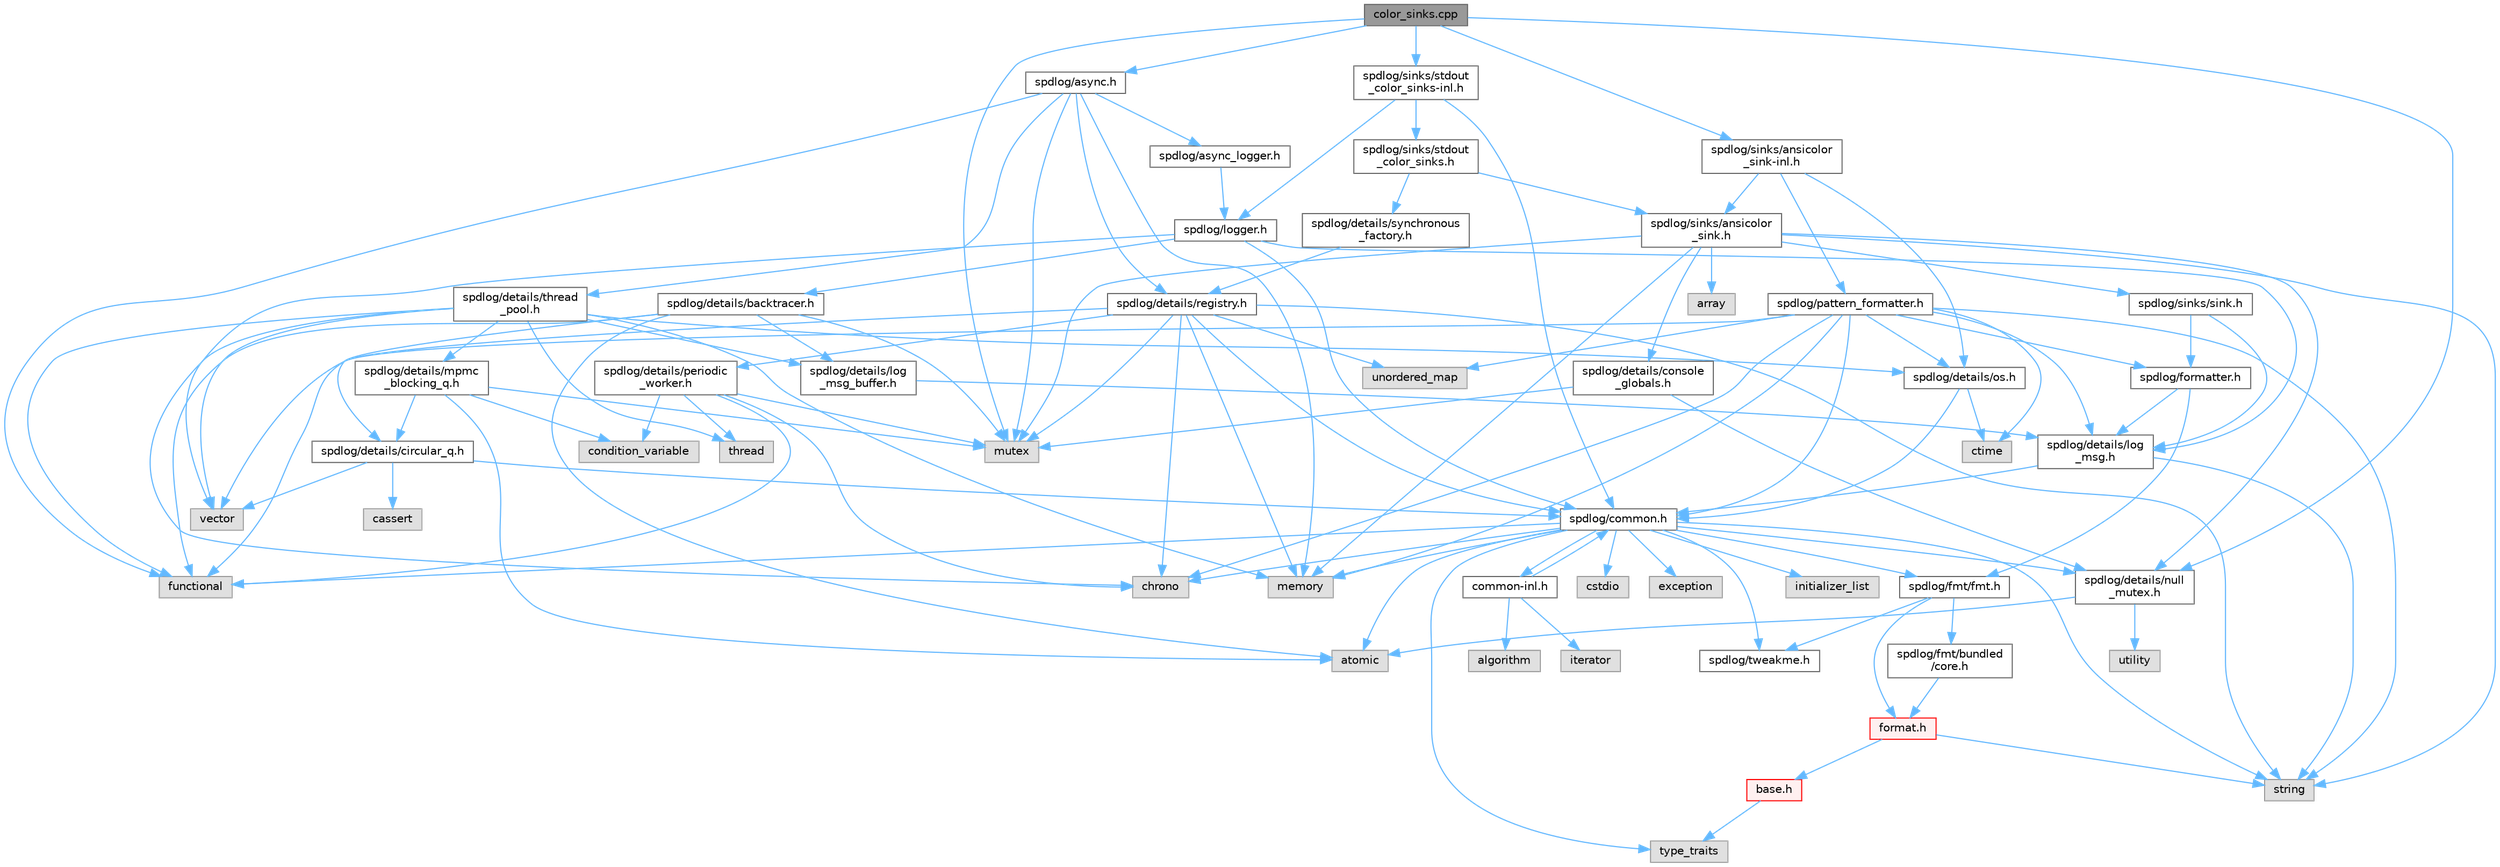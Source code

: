 digraph "color_sinks.cpp"
{
 // LATEX_PDF_SIZE
  bgcolor="transparent";
  edge [fontname=Helvetica,fontsize=10,labelfontname=Helvetica,labelfontsize=10];
  node [fontname=Helvetica,fontsize=10,shape=box,height=0.2,width=0.4];
  Node1 [id="Node000001",label="color_sinks.cpp",height=0.2,width=0.4,color="gray40", fillcolor="grey60", style="filled", fontcolor="black",tooltip=" "];
  Node1 -> Node2 [id="edge1_Node000001_Node000002",color="steelblue1",style="solid",tooltip=" "];
  Node2 [id="Node000002",label="mutex",height=0.2,width=0.4,color="grey60", fillcolor="#E0E0E0", style="filled",tooltip=" "];
  Node1 -> Node3 [id="edge2_Node000001_Node000003",color="steelblue1",style="solid",tooltip=" "];
  Node3 [id="Node000003",label="spdlog/async.h",height=0.2,width=0.4,color="grey40", fillcolor="white", style="filled",URL="$_my_spdlog_2spdlog_2_async_8h.html",tooltip=" "];
  Node3 -> Node4 [id="edge3_Node000003_Node000004",color="steelblue1",style="solid",tooltip=" "];
  Node4 [id="Node000004",label="spdlog/async_logger.h",height=0.2,width=0.4,color="grey40", fillcolor="white", style="filled",URL="$async__logger_8h.html",tooltip=" "];
  Node4 -> Node5 [id="edge4_Node000004_Node000005",color="steelblue1",style="solid",tooltip=" "];
  Node5 [id="Node000005",label="spdlog/logger.h",height=0.2,width=0.4,color="grey40", fillcolor="white", style="filled",URL="$logger_8h.html",tooltip=" "];
  Node5 -> Node6 [id="edge5_Node000005_Node000006",color="steelblue1",style="solid",tooltip=" "];
  Node6 [id="Node000006",label="spdlog/common.h",height=0.2,width=0.4,color="grey40", fillcolor="white", style="filled",URL="$_my_spdlog_2spdlog_2common_8h.html",tooltip=" "];
  Node6 -> Node7 [id="edge6_Node000006_Node000007",color="steelblue1",style="solid",tooltip=" "];
  Node7 [id="Node000007",label="spdlog/details/null\l_mutex.h",height=0.2,width=0.4,color="grey40", fillcolor="white", style="filled",URL="$null__mutex_8h.html",tooltip=" "];
  Node7 -> Node8 [id="edge7_Node000007_Node000008",color="steelblue1",style="solid",tooltip=" "];
  Node8 [id="Node000008",label="atomic",height=0.2,width=0.4,color="grey60", fillcolor="#E0E0E0", style="filled",tooltip=" "];
  Node7 -> Node9 [id="edge8_Node000007_Node000009",color="steelblue1",style="solid",tooltip=" "];
  Node9 [id="Node000009",label="utility",height=0.2,width=0.4,color="grey60", fillcolor="#E0E0E0", style="filled",tooltip=" "];
  Node6 -> Node10 [id="edge9_Node000006_Node000010",color="steelblue1",style="solid",tooltip=" "];
  Node10 [id="Node000010",label="spdlog/tweakme.h",height=0.2,width=0.4,color="grey40", fillcolor="white", style="filled",URL="$tweakme_8h.html",tooltip=" "];
  Node6 -> Node8 [id="edge10_Node000006_Node000008",color="steelblue1",style="solid",tooltip=" "];
  Node6 -> Node11 [id="edge11_Node000006_Node000011",color="steelblue1",style="solid",tooltip=" "];
  Node11 [id="Node000011",label="chrono",height=0.2,width=0.4,color="grey60", fillcolor="#E0E0E0", style="filled",tooltip=" "];
  Node6 -> Node12 [id="edge12_Node000006_Node000012",color="steelblue1",style="solid",tooltip=" "];
  Node12 [id="Node000012",label="cstdio",height=0.2,width=0.4,color="grey60", fillcolor="#E0E0E0", style="filled",tooltip=" "];
  Node6 -> Node13 [id="edge13_Node000006_Node000013",color="steelblue1",style="solid",tooltip=" "];
  Node13 [id="Node000013",label="exception",height=0.2,width=0.4,color="grey60", fillcolor="#E0E0E0", style="filled",tooltip=" "];
  Node6 -> Node14 [id="edge14_Node000006_Node000014",color="steelblue1",style="solid",tooltip=" "];
  Node14 [id="Node000014",label="functional",height=0.2,width=0.4,color="grey60", fillcolor="#E0E0E0", style="filled",tooltip=" "];
  Node6 -> Node15 [id="edge15_Node000006_Node000015",color="steelblue1",style="solid",tooltip=" "];
  Node15 [id="Node000015",label="initializer_list",height=0.2,width=0.4,color="grey60", fillcolor="#E0E0E0", style="filled",tooltip=" "];
  Node6 -> Node16 [id="edge16_Node000006_Node000016",color="steelblue1",style="solid",tooltip=" "];
  Node16 [id="Node000016",label="memory",height=0.2,width=0.4,color="grey60", fillcolor="#E0E0E0", style="filled",tooltip=" "];
  Node6 -> Node17 [id="edge17_Node000006_Node000017",color="steelblue1",style="solid",tooltip=" "];
  Node17 [id="Node000017",label="string",height=0.2,width=0.4,color="grey60", fillcolor="#E0E0E0", style="filled",tooltip=" "];
  Node6 -> Node18 [id="edge18_Node000006_Node000018",color="steelblue1",style="solid",tooltip=" "];
  Node18 [id="Node000018",label="type_traits",height=0.2,width=0.4,color="grey60", fillcolor="#E0E0E0", style="filled",tooltip=" "];
  Node6 -> Node19 [id="edge19_Node000006_Node000019",color="steelblue1",style="solid",tooltip=" "];
  Node19 [id="Node000019",label="spdlog/fmt/fmt.h",height=0.2,width=0.4,color="grey40", fillcolor="white", style="filled",URL="$fmt_8h.html",tooltip=" "];
  Node19 -> Node10 [id="edge20_Node000019_Node000010",color="steelblue1",style="solid",tooltip=" "];
  Node19 -> Node20 [id="edge21_Node000019_Node000020",color="steelblue1",style="solid",tooltip=" "];
  Node20 [id="Node000020",label="spdlog/fmt/bundled\l/core.h",height=0.2,width=0.4,color="grey40", fillcolor="white", style="filled",URL="$core_8h.html",tooltip=" "];
  Node20 -> Node21 [id="edge22_Node000020_Node000021",color="steelblue1",style="solid",tooltip=" "];
  Node21 [id="Node000021",label="format.h",height=0.2,width=0.4,color="red", fillcolor="#FFF0F0", style="filled",URL="$format_8h.html",tooltip=" "];
  Node21 -> Node22 [id="edge23_Node000021_Node000022",color="steelblue1",style="solid",tooltip=" "];
  Node22 [id="Node000022",label="base.h",height=0.2,width=0.4,color="red", fillcolor="#FFF0F0", style="filled",URL="$base_8h.html",tooltip=" "];
  Node22 -> Node18 [id="edge24_Node000022_Node000018",color="steelblue1",style="solid",tooltip=" "];
  Node21 -> Node17 [id="edge25_Node000021_Node000017",color="steelblue1",style="solid",tooltip=" "];
  Node19 -> Node21 [id="edge26_Node000019_Node000021",color="steelblue1",style="solid",tooltip=" "];
  Node6 -> Node39 [id="edge27_Node000006_Node000039",color="steelblue1",style="solid",tooltip=" "];
  Node39 [id="Node000039",label="common-inl.h",height=0.2,width=0.4,color="grey40", fillcolor="white", style="filled",URL="$common-inl_8h.html",tooltip=" "];
  Node39 -> Node6 [id="edge28_Node000039_Node000006",color="steelblue1",style="solid",tooltip=" "];
  Node39 -> Node35 [id="edge29_Node000039_Node000035",color="steelblue1",style="solid",tooltip=" "];
  Node35 [id="Node000035",label="algorithm",height=0.2,width=0.4,color="grey60", fillcolor="#E0E0E0", style="filled",tooltip=" "];
  Node39 -> Node40 [id="edge30_Node000039_Node000040",color="steelblue1",style="solid",tooltip=" "];
  Node40 [id="Node000040",label="iterator",height=0.2,width=0.4,color="grey60", fillcolor="#E0E0E0", style="filled",tooltip=" "];
  Node5 -> Node41 [id="edge31_Node000005_Node000041",color="steelblue1",style="solid",tooltip=" "];
  Node41 [id="Node000041",label="spdlog/details/backtracer.h",height=0.2,width=0.4,color="grey40", fillcolor="white", style="filled",URL="$backtracer_8h.html",tooltip=" "];
  Node41 -> Node42 [id="edge32_Node000041_Node000042",color="steelblue1",style="solid",tooltip=" "];
  Node42 [id="Node000042",label="spdlog/details/circular_q.h",height=0.2,width=0.4,color="grey40", fillcolor="white", style="filled",URL="$circular__q_8h.html",tooltip=" "];
  Node42 -> Node43 [id="edge33_Node000042_Node000043",color="steelblue1",style="solid",tooltip=" "];
  Node43 [id="Node000043",label="cassert",height=0.2,width=0.4,color="grey60", fillcolor="#E0E0E0", style="filled",tooltip=" "];
  Node42 -> Node44 [id="edge34_Node000042_Node000044",color="steelblue1",style="solid",tooltip=" "];
  Node44 [id="Node000044",label="vector",height=0.2,width=0.4,color="grey60", fillcolor="#E0E0E0", style="filled",tooltip=" "];
  Node42 -> Node6 [id="edge35_Node000042_Node000006",color="steelblue1",style="solid",tooltip=" "];
  Node41 -> Node45 [id="edge36_Node000041_Node000045",color="steelblue1",style="solid",tooltip=" "];
  Node45 [id="Node000045",label="spdlog/details/log\l_msg_buffer.h",height=0.2,width=0.4,color="grey40", fillcolor="white", style="filled",URL="$log__msg__buffer_8h.html",tooltip=" "];
  Node45 -> Node46 [id="edge37_Node000045_Node000046",color="steelblue1",style="solid",tooltip=" "];
  Node46 [id="Node000046",label="spdlog/details/log\l_msg.h",height=0.2,width=0.4,color="grey40", fillcolor="white", style="filled",URL="$log__msg_8h.html",tooltip=" "];
  Node46 -> Node6 [id="edge38_Node000046_Node000006",color="steelblue1",style="solid",tooltip=" "];
  Node46 -> Node17 [id="edge39_Node000046_Node000017",color="steelblue1",style="solid",tooltip=" "];
  Node41 -> Node8 [id="edge40_Node000041_Node000008",color="steelblue1",style="solid",tooltip=" "];
  Node41 -> Node14 [id="edge41_Node000041_Node000014",color="steelblue1",style="solid",tooltip=" "];
  Node41 -> Node2 [id="edge42_Node000041_Node000002",color="steelblue1",style="solid",tooltip=" "];
  Node5 -> Node46 [id="edge43_Node000005_Node000046",color="steelblue1",style="solid",tooltip=" "];
  Node5 -> Node44 [id="edge44_Node000005_Node000044",color="steelblue1",style="solid",tooltip=" "];
  Node3 -> Node47 [id="edge45_Node000003_Node000047",color="steelblue1",style="solid",tooltip=" "];
  Node47 [id="Node000047",label="spdlog/details/registry.h",height=0.2,width=0.4,color="grey40", fillcolor="white", style="filled",URL="$registry_8h.html",tooltip=" "];
  Node47 -> Node6 [id="edge46_Node000047_Node000006",color="steelblue1",style="solid",tooltip=" "];
  Node47 -> Node48 [id="edge47_Node000047_Node000048",color="steelblue1",style="solid",tooltip=" "];
  Node48 [id="Node000048",label="spdlog/details/periodic\l_worker.h",height=0.2,width=0.4,color="grey40", fillcolor="white", style="filled",URL="$periodic__worker_8h.html",tooltip=" "];
  Node48 -> Node11 [id="edge48_Node000048_Node000011",color="steelblue1",style="solid",tooltip=" "];
  Node48 -> Node49 [id="edge49_Node000048_Node000049",color="steelblue1",style="solid",tooltip=" "];
  Node49 [id="Node000049",label="condition_variable",height=0.2,width=0.4,color="grey60", fillcolor="#E0E0E0", style="filled",tooltip=" "];
  Node48 -> Node14 [id="edge50_Node000048_Node000014",color="steelblue1",style="solid",tooltip=" "];
  Node48 -> Node2 [id="edge51_Node000048_Node000002",color="steelblue1",style="solid",tooltip=" "];
  Node48 -> Node50 [id="edge52_Node000048_Node000050",color="steelblue1",style="solid",tooltip=" "];
  Node50 [id="Node000050",label="thread",height=0.2,width=0.4,color="grey60", fillcolor="#E0E0E0", style="filled",tooltip=" "];
  Node47 -> Node11 [id="edge53_Node000047_Node000011",color="steelblue1",style="solid",tooltip=" "];
  Node47 -> Node14 [id="edge54_Node000047_Node000014",color="steelblue1",style="solid",tooltip=" "];
  Node47 -> Node16 [id="edge55_Node000047_Node000016",color="steelblue1",style="solid",tooltip=" "];
  Node47 -> Node2 [id="edge56_Node000047_Node000002",color="steelblue1",style="solid",tooltip=" "];
  Node47 -> Node17 [id="edge57_Node000047_Node000017",color="steelblue1",style="solid",tooltip=" "];
  Node47 -> Node51 [id="edge58_Node000047_Node000051",color="steelblue1",style="solid",tooltip=" "];
  Node51 [id="Node000051",label="unordered_map",height=0.2,width=0.4,color="grey60", fillcolor="#E0E0E0", style="filled",tooltip=" "];
  Node3 -> Node52 [id="edge59_Node000003_Node000052",color="steelblue1",style="solid",tooltip=" "];
  Node52 [id="Node000052",label="spdlog/details/thread\l_pool.h",height=0.2,width=0.4,color="grey40", fillcolor="white", style="filled",URL="$thread__pool_8h.html",tooltip=" "];
  Node52 -> Node45 [id="edge60_Node000052_Node000045",color="steelblue1",style="solid",tooltip=" "];
  Node52 -> Node53 [id="edge61_Node000052_Node000053",color="steelblue1",style="solid",tooltip=" "];
  Node53 [id="Node000053",label="spdlog/details/mpmc\l_blocking_q.h",height=0.2,width=0.4,color="grey40", fillcolor="white", style="filled",URL="$mpmc__blocking__q_8h.html",tooltip=" "];
  Node53 -> Node42 [id="edge62_Node000053_Node000042",color="steelblue1",style="solid",tooltip=" "];
  Node53 -> Node8 [id="edge63_Node000053_Node000008",color="steelblue1",style="solid",tooltip=" "];
  Node53 -> Node49 [id="edge64_Node000053_Node000049",color="steelblue1",style="solid",tooltip=" "];
  Node53 -> Node2 [id="edge65_Node000053_Node000002",color="steelblue1",style="solid",tooltip=" "];
  Node52 -> Node54 [id="edge66_Node000052_Node000054",color="steelblue1",style="solid",tooltip=" "];
  Node54 [id="Node000054",label="spdlog/details/os.h",height=0.2,width=0.4,color="grey40", fillcolor="white", style="filled",URL="$details_2os_8h.html",tooltip=" "];
  Node54 -> Node55 [id="edge67_Node000054_Node000055",color="steelblue1",style="solid",tooltip=" "];
  Node55 [id="Node000055",label="ctime",height=0.2,width=0.4,color="grey60", fillcolor="#E0E0E0", style="filled",tooltip=" "];
  Node54 -> Node6 [id="edge68_Node000054_Node000006",color="steelblue1",style="solid",tooltip=" "];
  Node52 -> Node11 [id="edge69_Node000052_Node000011",color="steelblue1",style="solid",tooltip=" "];
  Node52 -> Node14 [id="edge70_Node000052_Node000014",color="steelblue1",style="solid",tooltip=" "];
  Node52 -> Node16 [id="edge71_Node000052_Node000016",color="steelblue1",style="solid",tooltip=" "];
  Node52 -> Node50 [id="edge72_Node000052_Node000050",color="steelblue1",style="solid",tooltip=" "];
  Node52 -> Node44 [id="edge73_Node000052_Node000044",color="steelblue1",style="solid",tooltip=" "];
  Node3 -> Node14 [id="edge74_Node000003_Node000014",color="steelblue1",style="solid",tooltip=" "];
  Node3 -> Node16 [id="edge75_Node000003_Node000016",color="steelblue1",style="solid",tooltip=" "];
  Node3 -> Node2 [id="edge76_Node000003_Node000002",color="steelblue1",style="solid",tooltip=" "];
  Node1 -> Node7 [id="edge77_Node000001_Node000007",color="steelblue1",style="solid",tooltip=" "];
  Node1 -> Node56 [id="edge78_Node000001_Node000056",color="steelblue1",style="solid",tooltip=" "];
  Node56 [id="Node000056",label="spdlog/sinks/ansicolor\l_sink-inl.h",height=0.2,width=0.4,color="grey40", fillcolor="white", style="filled",URL="$ansicolor__sink-inl_8h.html",tooltip=" "];
  Node56 -> Node57 [id="edge79_Node000056_Node000057",color="steelblue1",style="solid",tooltip=" "];
  Node57 [id="Node000057",label="spdlog/sinks/ansicolor\l_sink.h",height=0.2,width=0.4,color="grey40", fillcolor="white", style="filled",URL="$ansicolor__sink_8h.html",tooltip=" "];
  Node57 -> Node58 [id="edge80_Node000057_Node000058",color="steelblue1",style="solid",tooltip=" "];
  Node58 [id="Node000058",label="array",height=0.2,width=0.4,color="grey60", fillcolor="#E0E0E0", style="filled",tooltip=" "];
  Node57 -> Node16 [id="edge81_Node000057_Node000016",color="steelblue1",style="solid",tooltip=" "];
  Node57 -> Node2 [id="edge82_Node000057_Node000002",color="steelblue1",style="solid",tooltip=" "];
  Node57 -> Node59 [id="edge83_Node000057_Node000059",color="steelblue1",style="solid",tooltip=" "];
  Node59 [id="Node000059",label="spdlog/details/console\l_globals.h",height=0.2,width=0.4,color="grey40", fillcolor="white", style="filled",URL="$console__globals_8h.html",tooltip=" "];
  Node59 -> Node2 [id="edge84_Node000059_Node000002",color="steelblue1",style="solid",tooltip=" "];
  Node59 -> Node7 [id="edge85_Node000059_Node000007",color="steelblue1",style="solid",tooltip=" "];
  Node57 -> Node7 [id="edge86_Node000057_Node000007",color="steelblue1",style="solid",tooltip=" "];
  Node57 -> Node60 [id="edge87_Node000057_Node000060",color="steelblue1",style="solid",tooltip=" "];
  Node60 [id="Node000060",label="spdlog/sinks/sink.h",height=0.2,width=0.4,color="grey40", fillcolor="white", style="filled",URL="$sink_8h.html",tooltip=" "];
  Node60 -> Node46 [id="edge88_Node000060_Node000046",color="steelblue1",style="solid",tooltip=" "];
  Node60 -> Node61 [id="edge89_Node000060_Node000061",color="steelblue1",style="solid",tooltip=" "];
  Node61 [id="Node000061",label="spdlog/formatter.h",height=0.2,width=0.4,color="grey40", fillcolor="white", style="filled",URL="$formatter_8h.html",tooltip=" "];
  Node61 -> Node46 [id="edge90_Node000061_Node000046",color="steelblue1",style="solid",tooltip=" "];
  Node61 -> Node19 [id="edge91_Node000061_Node000019",color="steelblue1",style="solid",tooltip=" "];
  Node57 -> Node17 [id="edge92_Node000057_Node000017",color="steelblue1",style="solid",tooltip=" "];
  Node56 -> Node54 [id="edge93_Node000056_Node000054",color="steelblue1",style="solid",tooltip=" "];
  Node56 -> Node62 [id="edge94_Node000056_Node000062",color="steelblue1",style="solid",tooltip=" "];
  Node62 [id="Node000062",label="spdlog/pattern_formatter.h",height=0.2,width=0.4,color="grey40", fillcolor="white", style="filled",URL="$pattern__formatter_8h.html",tooltip=" "];
  Node62 -> Node6 [id="edge95_Node000062_Node000006",color="steelblue1",style="solid",tooltip=" "];
  Node62 -> Node46 [id="edge96_Node000062_Node000046",color="steelblue1",style="solid",tooltip=" "];
  Node62 -> Node54 [id="edge97_Node000062_Node000054",color="steelblue1",style="solid",tooltip=" "];
  Node62 -> Node61 [id="edge98_Node000062_Node000061",color="steelblue1",style="solid",tooltip=" "];
  Node62 -> Node11 [id="edge99_Node000062_Node000011",color="steelblue1",style="solid",tooltip=" "];
  Node62 -> Node55 [id="edge100_Node000062_Node000055",color="steelblue1",style="solid",tooltip=" "];
  Node62 -> Node16 [id="edge101_Node000062_Node000016",color="steelblue1",style="solid",tooltip=" "];
  Node62 -> Node17 [id="edge102_Node000062_Node000017",color="steelblue1",style="solid",tooltip=" "];
  Node62 -> Node51 [id="edge103_Node000062_Node000051",color="steelblue1",style="solid",tooltip=" "];
  Node62 -> Node44 [id="edge104_Node000062_Node000044",color="steelblue1",style="solid",tooltip=" "];
  Node1 -> Node63 [id="edge105_Node000001_Node000063",color="steelblue1",style="solid",tooltip=" "];
  Node63 [id="Node000063",label="spdlog/sinks/stdout\l_color_sinks-inl.h",height=0.2,width=0.4,color="grey40", fillcolor="white", style="filled",URL="$stdout__color__sinks-inl_8h.html",tooltip=" "];
  Node63 -> Node64 [id="edge106_Node000063_Node000064",color="steelblue1",style="solid",tooltip=" "];
  Node64 [id="Node000064",label="spdlog/sinks/stdout\l_color_sinks.h",height=0.2,width=0.4,color="grey40", fillcolor="white", style="filled",URL="$stdout__color__sinks_8h.html",tooltip=" "];
  Node64 -> Node57 [id="edge107_Node000064_Node000057",color="steelblue1",style="solid",tooltip=" "];
  Node64 -> Node65 [id="edge108_Node000064_Node000065",color="steelblue1",style="solid",tooltip=" "];
  Node65 [id="Node000065",label="spdlog/details/synchronous\l_factory.h",height=0.2,width=0.4,color="grey40", fillcolor="white", style="filled",URL="$synchronous__factory_8h.html",tooltip=" "];
  Node65 -> Node47 [id="edge109_Node000065_Node000047",color="steelblue1",style="solid",tooltip=" "];
  Node63 -> Node6 [id="edge110_Node000063_Node000006",color="steelblue1",style="solid",tooltip=" "];
  Node63 -> Node5 [id="edge111_Node000063_Node000005",color="steelblue1",style="solid",tooltip=" "];
}
